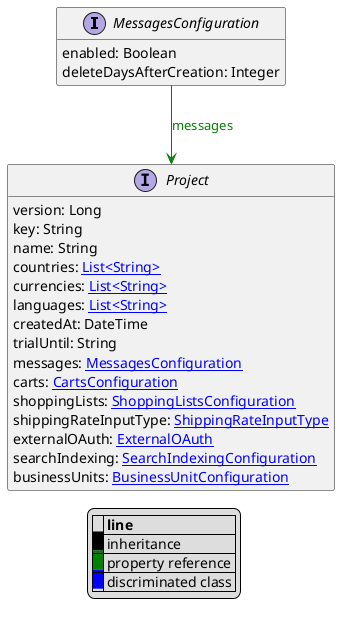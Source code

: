 @startuml

hide empty fields
hide empty methods
legend
|= |= line |
|<back:black>   </back>| inheritance |
|<back:green>   </back>| property reference |
|<back:blue>   </back>| discriminated class |
endlegend
interface MessagesConfiguration [[MessagesConfiguration.svg]]  {
    enabled: Boolean
    deleteDaysAfterCreation: Integer
}



interface Project [[Project.svg]]  {
    version: Long
    key: String
    name: String
    countries: [[String.svg List<String>]]
    currencies: [[String.svg List<String>]]
    languages: [[String.svg List<String>]]
    createdAt: DateTime
    trialUntil: String
    messages: [[MessagesConfiguration.svg MessagesConfiguration]]
    carts: [[CartsConfiguration.svg CartsConfiguration]]
    shoppingLists: [[ShoppingListsConfiguration.svg ShoppingListsConfiguration]]
    shippingRateInputType: [[ShippingRateInputType.svg ShippingRateInputType]]
    externalOAuth: [[ExternalOAuth.svg ExternalOAuth]]
    searchIndexing: [[SearchIndexingConfiguration.svg SearchIndexingConfiguration]]
    businessUnits: [[BusinessUnitConfiguration.svg BusinessUnitConfiguration]]
}

MessagesConfiguration --> Project #green;text:green : "messages"
@enduml
